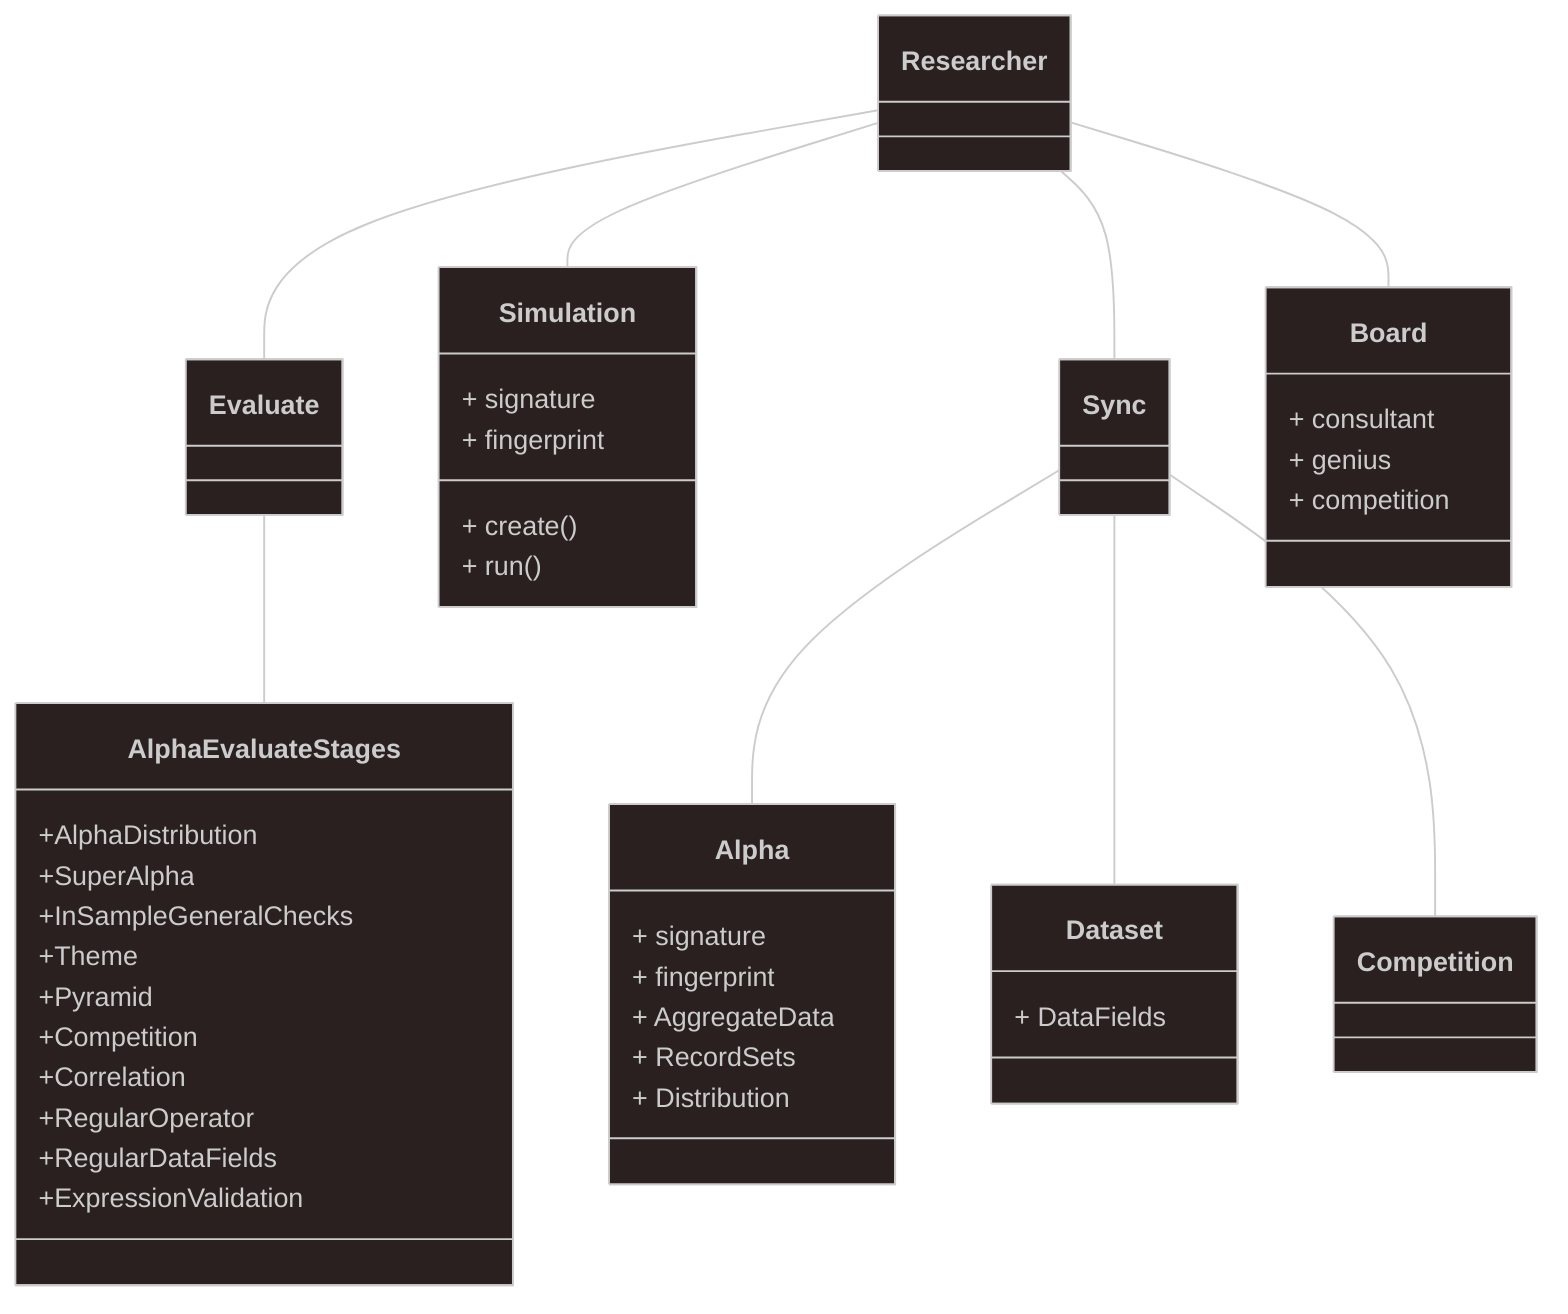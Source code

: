 ---
config:
  theme: neo-dark
---
classDiagram
direction TB
    class Researcher {
    }
    class Evaluate {
    }
    class Simulation {
	    + signature
	    + fingerprint
	    + create()
	    + run()
    }
    class Sync {
    }
    class Board {
	    + consultant
	    + genius
	    + competition
    }
    class AlphaEvaluateStages {
	    +AlphaDistribution
	    +SuperAlpha
	    +InSampleGeneralChecks
	    +Theme
	    +Pyramid
	    +Competition
	    +Correlation
	    +RegularOperator
	    +RegularDataFields
	    +ExpressionValidation
    }
    class Alpha {
	    + signature
	    + fingerprint
	    + AggregateData
	    + RecordSets
	    + Distribution
    }
    class Dataset {
	    + DataFields
    }
    class Competition {
    }

    Researcher -- Evaluate
    Researcher -- Simulation
    Researcher -- Sync
    Researcher -- Board
    Evaluate -- AlphaEvaluateStages
    Sync -- Alpha
    Sync -- Dataset
    Sync -- Competition